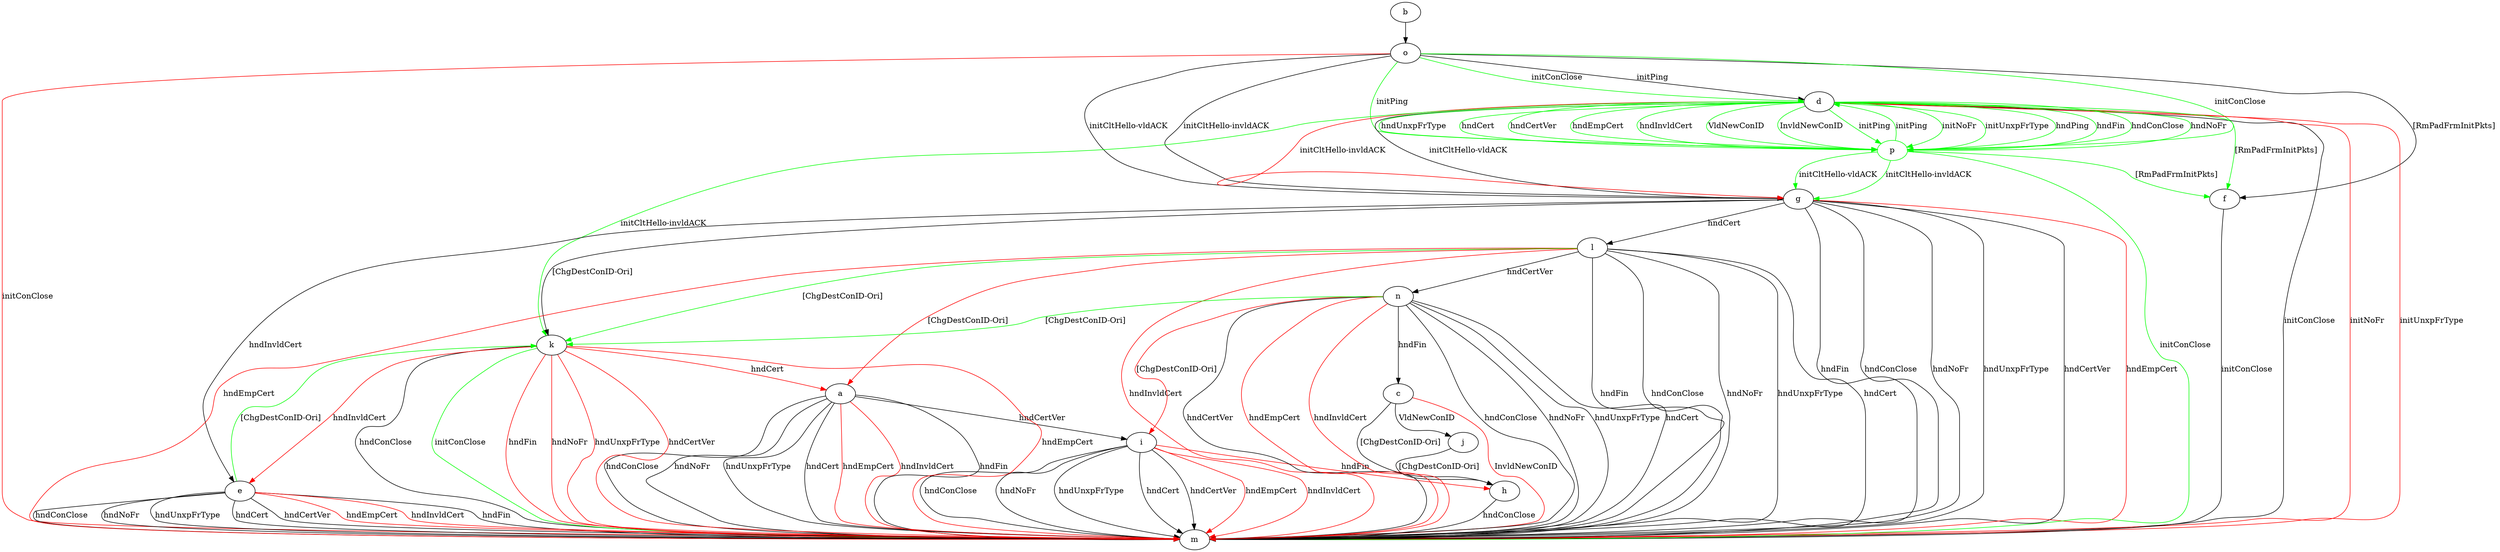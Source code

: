 digraph "" {
	a -> i	[key=0,
		label="hndCertVer "];
	a -> m	[key=0,
		label="hndFin "];
	a -> m	[key=1,
		label="hndConClose "];
	a -> m	[key=2,
		label="hndNoFr "];
	a -> m	[key=3,
		label="hndUnxpFrType "];
	a -> m	[key=4,
		label="hndCert "];
	a -> m	[key=5,
		color=red,
		label="hndEmpCert "];
	a -> m	[key=6,
		color=red,
		label="hndInvldCert "];
	b -> o	[key=0];
	c -> h	[key=0,
		label="[ChgDestConID-Ori] "];
	c -> j	[key=0,
		label="VldNewConID "];
	c -> m	[key=0,
		color=red,
		label="InvldNewConID "];
	d -> f	[key=0,
		color=green,
		label="[RmPadFrmInitPkts] "];
	d -> g	[key=0,
		label="initCltHello-vldACK "];
	d -> g	[key=1,
		color=red,
		label="initCltHello-invldACK "];
	d -> k	[key=0,
		color=green,
		label="initCltHello-invldACK "];
	d -> m	[key=0,
		label="initConClose "];
	d -> m	[key=1,
		color=red,
		label="initNoFr "];
	d -> m	[key=2,
		color=red,
		label="initUnxpFrType "];
	p	[color=green];
	d -> p	[key=0,
		color=green,
		label="initNoFr "];
	d -> p	[key=1,
		color=green,
		label="initUnxpFrType "];
	d -> p	[key=2,
		color=green,
		label="hndPing "];
	d -> p	[key=3,
		color=green,
		label="hndFin "];
	d -> p	[key=4,
		color=green,
		label="hndConClose "];
	d -> p	[key=5,
		color=green,
		label="hndNoFr "];
	d -> p	[key=6,
		color=green,
		label="hndUnxpFrType "];
	d -> p	[key=7,
		color=green,
		label="hndCert "];
	d -> p	[key=8,
		color=green,
		label="hndCertVer "];
	d -> p	[key=9,
		color=green,
		label="hndEmpCert "];
	d -> p	[key=10,
		color=green,
		label="hndInvldCert "];
	d -> p	[key=11,
		color=green,
		label="VldNewConID "];
	d -> p	[key=12,
		color=green,
		label="InvldNewConID "];
	d -> p	[key=13,
		color=green,
		label="initPing "];
	e -> k	[key=0,
		color=green,
		label="[ChgDestConID-Ori] "];
	e -> m	[key=0,
		label="hndFin "];
	e -> m	[key=1,
		label="hndConClose "];
	e -> m	[key=2,
		label="hndNoFr "];
	e -> m	[key=3,
		label="hndUnxpFrType "];
	e -> m	[key=4,
		label="hndCert "];
	e -> m	[key=5,
		label="hndCertVer "];
	e -> m	[key=6,
		color=red,
		label="hndEmpCert "];
	e -> m	[key=7,
		color=red,
		label="hndInvldCert "];
	f -> m	[key=0,
		label="initConClose "];
	g -> e	[key=0,
		label="hndInvldCert "];
	g -> k	[key=0,
		label="[ChgDestConID-Ori] "];
	g -> l	[key=0,
		label="hndCert "];
	g -> m	[key=0,
		label="hndFin "];
	g -> m	[key=1,
		label="hndConClose "];
	g -> m	[key=2,
		label="hndNoFr "];
	g -> m	[key=3,
		label="hndUnxpFrType "];
	g -> m	[key=4,
		label="hndCertVer "];
	g -> m	[key=5,
		color=red,
		label="hndEmpCert "];
	h -> m	[key=0,
		label="hndConClose "];
	i -> h	[key=0,
		color=red,
		label="hndFin "];
	i -> m	[key=0,
		label="hndConClose "];
	i -> m	[key=1,
		label="hndNoFr "];
	i -> m	[key=2,
		label="hndUnxpFrType "];
	i -> m	[key=3,
		label="hndCert "];
	i -> m	[key=4,
		label="hndCertVer "];
	i -> m	[key=5,
		color=red,
		label="hndEmpCert "];
	i -> m	[key=6,
		color=red,
		label="hndInvldCert "];
	j -> h	[key=0,
		label="[ChgDestConID-Ori] "];
	k -> a	[key=0,
		color=red,
		label="hndCert "];
	k -> e	[key=0,
		color=red,
		label="hndInvldCert "];
	k -> m	[key=0,
		label="hndConClose "];
	k -> m	[key=1,
		color=green,
		label="initConClose "];
	k -> m	[key=2,
		color=red,
		label="hndFin "];
	k -> m	[key=3,
		color=red,
		label="hndNoFr "];
	k -> m	[key=4,
		color=red,
		label="hndUnxpFrType "];
	k -> m	[key=5,
		color=red,
		label="hndCertVer "];
	k -> m	[key=6,
		color=red,
		label="hndEmpCert "];
	l -> a	[key=0,
		color=red,
		label="[ChgDestConID-Ori] "];
	l -> k	[key=0,
		color=green,
		label="[ChgDestConID-Ori] "];
	l -> m	[key=0,
		label="hndFin "];
	l -> m	[key=1,
		label="hndConClose "];
	l -> m	[key=2,
		label="hndNoFr "];
	l -> m	[key=3,
		label="hndUnxpFrType "];
	l -> m	[key=4,
		label="hndCert "];
	l -> m	[key=5,
		color=red,
		label="hndEmpCert "];
	l -> m	[key=6,
		color=red,
		label="hndInvldCert "];
	l -> n	[key=0,
		label="hndCertVer "];
	n -> c	[key=0,
		label="hndFin "];
	n -> i	[key=0,
		color=red,
		label="[ChgDestConID-Ori] "];
	n -> k	[key=0,
		color=green,
		label="[ChgDestConID-Ori] "];
	n -> m	[key=0,
		label="hndConClose "];
	n -> m	[key=1,
		label="hndNoFr "];
	n -> m	[key=2,
		label="hndUnxpFrType "];
	n -> m	[key=3,
		label="hndCert "];
	n -> m	[key=4,
		label="hndCertVer "];
	n -> m	[key=5,
		color=red,
		label="hndEmpCert "];
	n -> m	[key=6,
		color=red,
		label="hndInvldCert "];
	o -> d	[key=0,
		label="initPing "];
	o -> d	[key=1,
		color=green,
		label="initConClose "];
	o -> f	[key=0,
		label="[RmPadFrmInitPkts] "];
	o -> g	[key=0,
		label="initCltHello-vldACK "];
	o -> g	[key=1,
		label="initCltHello-invldACK "];
	o -> m	[key=0,
		color=red,
		label="initConClose "];
	o -> p	[key=0,
		color=green,
		label="initPing "];
	o -> p	[key=1,
		color=green,
		label="initConClose "];
	p -> d	[key=0,
		color=green,
		label="initPing "];
	p -> f	[key=0,
		color=green,
		label="[RmPadFrmInitPkts] "];
	p -> g	[key=0,
		color=green,
		label="initCltHello-vldACK "];
	p -> g	[key=1,
		color=green,
		label="initCltHello-invldACK "];
	p -> m	[key=0,
		color=green,
		label="initConClose "];
}
